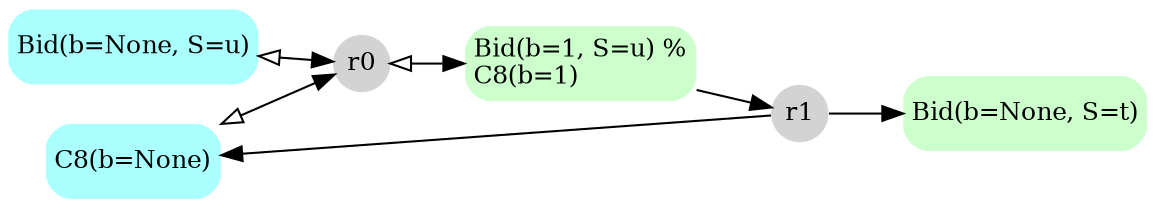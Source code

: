 strict digraph {
	graph [rankdir=LR];
	node [label="\N"];
	s0	 [color=transparent,
		fillcolor="#aaffff",
		fontsize=12,
		label="C8(b=None)\l",
		margin="0.06,0",
		shape=Mrecord,
		style=filled];
	r0	 [color=transparent,
		fillcolor=lightgray,
		fontsize=12,
		height=".3",
		label=r0,
		margin="0.06,0",
		shape=circle,
		style=filled,
		width=".3"];
	s0 -> r0	 [arrowhead=normal,
		arrowtail=empty,
		dir=both];
	s2	 [color=transparent,
		fillcolor="#ccffcc",
		fontsize=12,
		label="Bid(b=1, S=u) %\lC8(b=1)\l",
		margin="0.06,0",
		shape=Mrecord,
		style=filled];
	r0 -> s2	 [arrowhead=normal,
		arrowtail=empty,
		dir=both];
	s1	 [color=transparent,
		fillcolor="#aaffff",
		fontsize=12,
		label="Bid(b=None, S=u)\l",
		margin="0.06,0",
		shape=Mrecord,
		style=filled];
	s1 -> r0	 [arrowhead=normal,
		arrowtail=empty,
		dir=both];
	r1	 [color=transparent,
		fillcolor=lightgray,
		fontsize=12,
		height=".3",
		label=r1,
		margin="0.06,0",
		shape=circle,
		style=filled,
		width=".3"];
	s2 -> r1	 [arrowhead=normal];
	r1 -> s0	 [arrowhead=normal];
	s3	 [color=transparent,
		fillcolor="#ccffcc",
		fontsize=12,
		label="Bid(b=None, S=t)\l",
		margin="0.06,0",
		shape=Mrecord,
		style=filled];
	r1 -> s3	 [arrowhead=normal];
}

